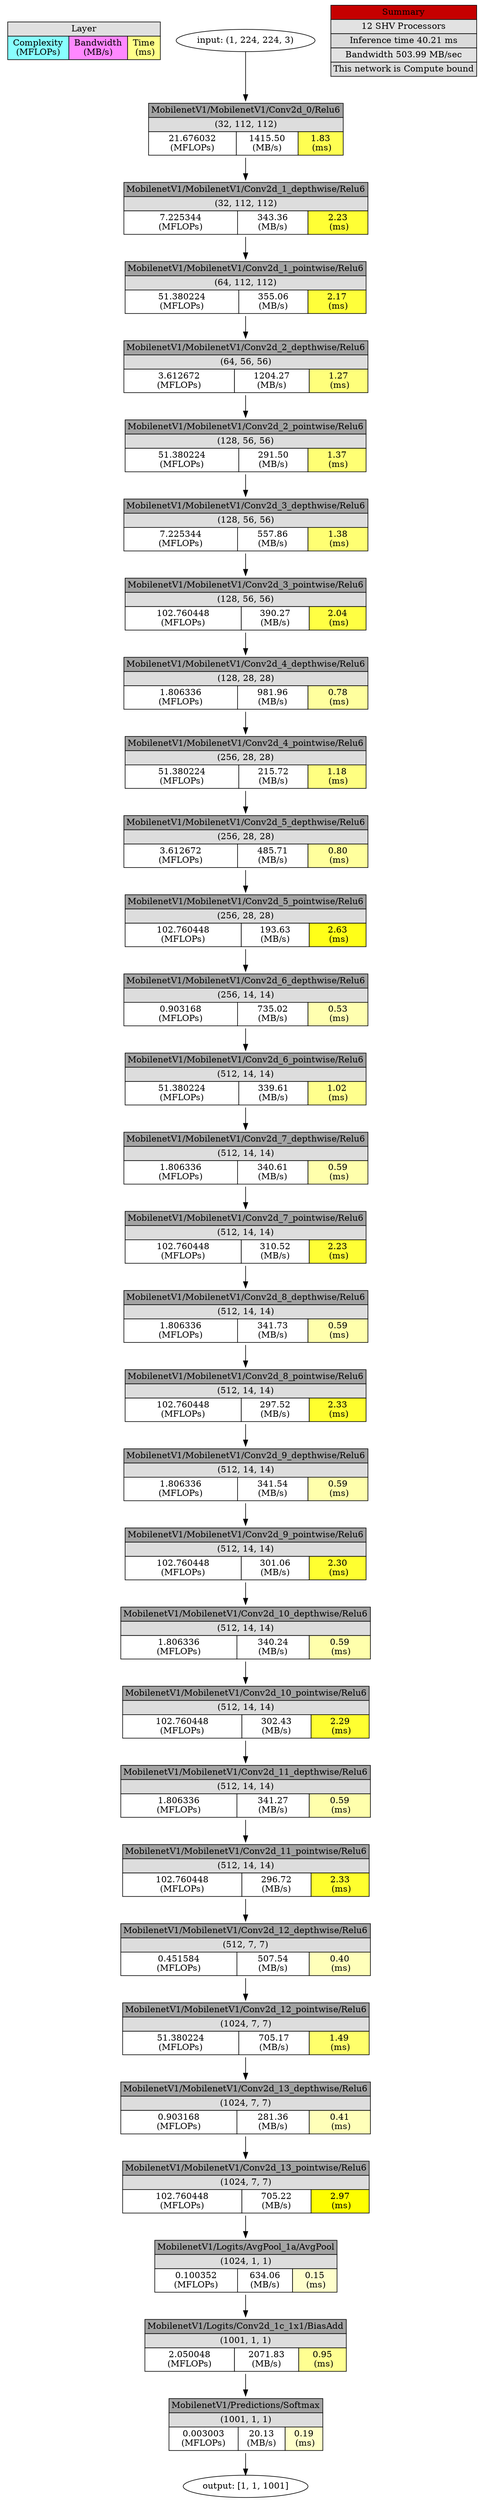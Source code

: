 digraph output {
	Legend [label=<<TABLE BORDER="0" CELLBORDER="1" CELLSPACING="0" CELLPADDING="3">
<TR><TD  BGCOLOR = "#E0E0E0" COLSPAN="3">Layer</TD></TR>
<TR><TD BGCOLOR = "#88FFFF"> Complexity <br/> (MFLOPs) </TD>
<TD BGCOLOR = "#FF88FF"> Bandwidth <br/> (MB/s) </TD>
<TD BGCOLOR = "#FFFF88"> Time <br/> (ms)</TD></TR>
</TABLE>>
 shape=plaintext]
	Input [label="input: (1, 224, 224, 3)"]
	"MobilenetV1/MobilenetV1/Conv2d_0/Relu6" [label=<
<TABLE BORDER="0" CELLBORDER="1" CELLSPACING="0" CELLPADDING="3">
<TR>
    <TD  BGCOLOR = "#A3A3A3" COLSPAN="3">MobilenetV1/MobilenetV1/Conv2d_0/Relu6</TD>
</TR>
<TR>
    <TD  BGCOLOR = "#DDDDDD" COLSPAN="3">(32, 112, 112)</TD>
</TR>
<TR>
    <TD BGCOLOR = "#FFFFFF"> 21.676032 <br/> (MFLOPs) </TD>
    <TD BGCOLOR = "#FFFFFF"> 1415.50 <br/> (MB/s) </TD>
    <TD BGCOLOR = "#FFFF52"> 1.83 <br/> (ms)</TD>
</TR>
</TABLE>>
 shape=plaintext]
	Input -> "MobilenetV1/MobilenetV1/Conv2d_0/Relu6"
	"MobilenetV1/MobilenetV1/Conv2d_1_depthwise/Relu6" [label=<
<TABLE BORDER="0" CELLBORDER="1" CELLSPACING="0" CELLPADDING="3">
<TR>
    <TD  BGCOLOR = "#A3A3A3" COLSPAN="3">MobilenetV1/MobilenetV1/Conv2d_1_depthwise/Relu6</TD>
</TR>
<TR>
    <TD  BGCOLOR = "#DDDDDD" COLSPAN="3">(32, 112, 112)</TD>
</TR>
<TR>
    <TD BGCOLOR = "#FFFFFF"> 7.225344 <br/> (MFLOPs) </TD>
    <TD BGCOLOR = "#FFFFFF"> 343.36 <br/> (MB/s) </TD>
    <TD BGCOLOR = "#FFFF35"> 2.23 <br/> (ms)</TD>
</TR>
</TABLE>>
 shape=plaintext]
	"MobilenetV1/MobilenetV1/Conv2d_0/Relu6" -> "MobilenetV1/MobilenetV1/Conv2d_1_depthwise/Relu6"
	"MobilenetV1/MobilenetV1/Conv2d_1_pointwise/Relu6" [label=<
<TABLE BORDER="0" CELLBORDER="1" CELLSPACING="0" CELLPADDING="3">
<TR>
    <TD  BGCOLOR = "#A3A3A3" COLSPAN="3">MobilenetV1/MobilenetV1/Conv2d_1_pointwise/Relu6</TD>
</TR>
<TR>
    <TD  BGCOLOR = "#DDDDDD" COLSPAN="3">(64, 112, 112)</TD>
</TR>
<TR>
    <TD BGCOLOR = "#FFFFFF"> 51.380224 <br/> (MFLOPs) </TD>
    <TD BGCOLOR = "#FFFFFF"> 355.06 <br/> (MB/s) </TD>
    <TD BGCOLOR = "#FFFF3A"> 2.17 <br/> (ms)</TD>
</TR>
</TABLE>>
 shape=plaintext]
	"MobilenetV1/MobilenetV1/Conv2d_1_depthwise/Relu6" -> "MobilenetV1/MobilenetV1/Conv2d_1_pointwise/Relu6"
	"MobilenetV1/MobilenetV1/Conv2d_2_depthwise/Relu6" [label=<
<TABLE BORDER="0" CELLBORDER="1" CELLSPACING="0" CELLPADDING="3">
<TR>
    <TD  BGCOLOR = "#A3A3A3" COLSPAN="3">MobilenetV1/MobilenetV1/Conv2d_2_depthwise/Relu6</TD>
</TR>
<TR>
    <TD  BGCOLOR = "#DDDDDD" COLSPAN="3">(64, 56, 56)</TD>
</TR>
<TR>
    <TD BGCOLOR = "#FFFFFF"> 3.612672 <br/> (MFLOPs) </TD>
    <TD BGCOLOR = "#FFFFFF"> 1204.27 <br/> (MB/s) </TD>
    <TD BGCOLOR = "#FFFF7B"> 1.27 <br/> (ms)</TD>
</TR>
</TABLE>>
 shape=plaintext]
	"MobilenetV1/MobilenetV1/Conv2d_1_pointwise/Relu6" -> "MobilenetV1/MobilenetV1/Conv2d_2_depthwise/Relu6"
	"MobilenetV1/MobilenetV1/Conv2d_2_pointwise/Relu6" [label=<
<TABLE BORDER="0" CELLBORDER="1" CELLSPACING="0" CELLPADDING="3">
<TR>
    <TD  BGCOLOR = "#A3A3A3" COLSPAN="3">MobilenetV1/MobilenetV1/Conv2d_2_pointwise/Relu6</TD>
</TR>
<TR>
    <TD  BGCOLOR = "#DDDDDD" COLSPAN="3">(128, 56, 56)</TD>
</TR>
<TR>
    <TD BGCOLOR = "#FFFFFF"> 51.380224 <br/> (MFLOPs) </TD>
    <TD BGCOLOR = "#FFFFFF"> 291.50 <br/> (MB/s) </TD>
    <TD BGCOLOR = "#FFFF74"> 1.37 <br/> (ms)</TD>
</TR>
</TABLE>>
 shape=plaintext]
	"MobilenetV1/MobilenetV1/Conv2d_2_depthwise/Relu6" -> "MobilenetV1/MobilenetV1/Conv2d_2_pointwise/Relu6"
	"MobilenetV1/MobilenetV1/Conv2d_3_depthwise/Relu6" [label=<
<TABLE BORDER="0" CELLBORDER="1" CELLSPACING="0" CELLPADDING="3">
<TR>
    <TD  BGCOLOR = "#A3A3A3" COLSPAN="3">MobilenetV1/MobilenetV1/Conv2d_3_depthwise/Relu6</TD>
</TR>
<TR>
    <TD  BGCOLOR = "#DDDDDD" COLSPAN="3">(128, 56, 56)</TD>
</TR>
<TR>
    <TD BGCOLOR = "#FFFFFF"> 7.225344 <br/> (MFLOPs) </TD>
    <TD BGCOLOR = "#FFFFFF"> 557.86 <br/> (MB/s) </TD>
    <TD BGCOLOR = "#FFFF73"> 1.38 <br/> (ms)</TD>
</TR>
</TABLE>>
 shape=plaintext]
	"MobilenetV1/MobilenetV1/Conv2d_2_pointwise/Relu6" -> "MobilenetV1/MobilenetV1/Conv2d_3_depthwise/Relu6"
	"MobilenetV1/MobilenetV1/Conv2d_3_pointwise/Relu6" [label=<
<TABLE BORDER="0" CELLBORDER="1" CELLSPACING="0" CELLPADDING="3">
<TR>
    <TD  BGCOLOR = "#A3A3A3" COLSPAN="3">MobilenetV1/MobilenetV1/Conv2d_3_pointwise/Relu6</TD>
</TR>
<TR>
    <TD  BGCOLOR = "#DDDDDD" COLSPAN="3">(128, 56, 56)</TD>
</TR>
<TR>
    <TD BGCOLOR = "#FFFFFF"> 102.760448 <br/> (MFLOPs) </TD>
    <TD BGCOLOR = "#FFFFFF"> 390.27 <br/> (MB/s) </TD>
    <TD BGCOLOR = "#FFFF43"> 2.04 <br/> (ms)</TD>
</TR>
</TABLE>>
 shape=plaintext]
	"MobilenetV1/MobilenetV1/Conv2d_3_depthwise/Relu6" -> "MobilenetV1/MobilenetV1/Conv2d_3_pointwise/Relu6"
	"MobilenetV1/MobilenetV1/Conv2d_4_depthwise/Relu6" [label=<
<TABLE BORDER="0" CELLBORDER="1" CELLSPACING="0" CELLPADDING="3">
<TR>
    <TD  BGCOLOR = "#A3A3A3" COLSPAN="3">MobilenetV1/MobilenetV1/Conv2d_4_depthwise/Relu6</TD>
</TR>
<TR>
    <TD  BGCOLOR = "#DDDDDD" COLSPAN="3">(128, 28, 28)</TD>
</TR>
<TR>
    <TD BGCOLOR = "#FFFFFF"> 1.806336 <br/> (MFLOPs) </TD>
    <TD BGCOLOR = "#FFFFFF"> 981.96 <br/> (MB/s) </TD>
    <TD BGCOLOR = "#FFFF9E"> 0.78 <br/> (ms)</TD>
</TR>
</TABLE>>
 shape=plaintext]
	"MobilenetV1/MobilenetV1/Conv2d_3_pointwise/Relu6" -> "MobilenetV1/MobilenetV1/Conv2d_4_depthwise/Relu6"
	"MobilenetV1/MobilenetV1/Conv2d_4_pointwise/Relu6" [label=<
<TABLE BORDER="0" CELLBORDER="1" CELLSPACING="0" CELLPADDING="3">
<TR>
    <TD  BGCOLOR = "#A3A3A3" COLSPAN="3">MobilenetV1/MobilenetV1/Conv2d_4_pointwise/Relu6</TD>
</TR>
<TR>
    <TD  BGCOLOR = "#DDDDDD" COLSPAN="3">(256, 28, 28)</TD>
</TR>
<TR>
    <TD BGCOLOR = "#FFFFFF"> 51.380224 <br/> (MFLOPs) </TD>
    <TD BGCOLOR = "#FFFFFF"> 215.72 <br/> (MB/s) </TD>
    <TD BGCOLOR = "#FFFF81"> 1.18 <br/> (ms)</TD>
</TR>
</TABLE>>
 shape=plaintext]
	"MobilenetV1/MobilenetV1/Conv2d_4_depthwise/Relu6" -> "MobilenetV1/MobilenetV1/Conv2d_4_pointwise/Relu6"
	"MobilenetV1/MobilenetV1/Conv2d_5_depthwise/Relu6" [label=<
<TABLE BORDER="0" CELLBORDER="1" CELLSPACING="0" CELLPADDING="3">
<TR>
    <TD  BGCOLOR = "#A3A3A3" COLSPAN="3">MobilenetV1/MobilenetV1/Conv2d_5_depthwise/Relu6</TD>
</TR>
<TR>
    <TD  BGCOLOR = "#DDDDDD" COLSPAN="3">(256, 28, 28)</TD>
</TR>
<TR>
    <TD BGCOLOR = "#FFFFFF"> 3.612672 <br/> (MFLOPs) </TD>
    <TD BGCOLOR = "#FFFFFF"> 485.71 <br/> (MB/s) </TD>
    <TD BGCOLOR = "#FFFF9D"> 0.80 <br/> (ms)</TD>
</TR>
</TABLE>>
 shape=plaintext]
	"MobilenetV1/MobilenetV1/Conv2d_4_pointwise/Relu6" -> "MobilenetV1/MobilenetV1/Conv2d_5_depthwise/Relu6"
	"MobilenetV1/MobilenetV1/Conv2d_5_pointwise/Relu6" [label=<
<TABLE BORDER="0" CELLBORDER="1" CELLSPACING="0" CELLPADDING="3">
<TR>
    <TD  BGCOLOR = "#A3A3A3" COLSPAN="3">MobilenetV1/MobilenetV1/Conv2d_5_pointwise/Relu6</TD>
</TR>
<TR>
    <TD  BGCOLOR = "#DDDDDD" COLSPAN="3">(256, 28, 28)</TD>
</TR>
<TR>
    <TD BGCOLOR = "#FFFFFF"> 102.760448 <br/> (MFLOPs) </TD>
    <TD BGCOLOR = "#FFFFFF"> 193.63 <br/> (MB/s) </TD>
    <TD BGCOLOR = "#FFFF18"> 2.63 <br/> (ms)</TD>
</TR>
</TABLE>>
 shape=plaintext]
	"MobilenetV1/MobilenetV1/Conv2d_5_depthwise/Relu6" -> "MobilenetV1/MobilenetV1/Conv2d_5_pointwise/Relu6"
	"MobilenetV1/MobilenetV1/Conv2d_6_depthwise/Relu6" [label=<
<TABLE BORDER="0" CELLBORDER="1" CELLSPACING="0" CELLPADDING="3">
<TR>
    <TD  BGCOLOR = "#A3A3A3" COLSPAN="3">MobilenetV1/MobilenetV1/Conv2d_6_depthwise/Relu6</TD>
</TR>
<TR>
    <TD  BGCOLOR = "#DDDDDD" COLSPAN="3">(256, 14, 14)</TD>
</TR>
<TR>
    <TD BGCOLOR = "#FFFFFF"> 0.903168 <br/> (MFLOPs) </TD>
    <TD BGCOLOR = "#FFFFFF"> 735.02 <br/> (MB/s) </TD>
    <TD BGCOLOR = "#FFFFB0"> 0.53 <br/> (ms)</TD>
</TR>
</TABLE>>
 shape=plaintext]
	"MobilenetV1/MobilenetV1/Conv2d_5_pointwise/Relu6" -> "MobilenetV1/MobilenetV1/Conv2d_6_depthwise/Relu6"
	"MobilenetV1/MobilenetV1/Conv2d_6_pointwise/Relu6" [label=<
<TABLE BORDER="0" CELLBORDER="1" CELLSPACING="0" CELLPADDING="3">
<TR>
    <TD  BGCOLOR = "#A3A3A3" COLSPAN="3">MobilenetV1/MobilenetV1/Conv2d_6_pointwise/Relu6</TD>
</TR>
<TR>
    <TD  BGCOLOR = "#DDDDDD" COLSPAN="3">(512, 14, 14)</TD>
</TR>
<TR>
    <TD BGCOLOR = "#FFFFFF"> 51.380224 <br/> (MFLOPs) </TD>
    <TD BGCOLOR = "#FFFFFF"> 339.61 <br/> (MB/s) </TD>
    <TD BGCOLOR = "#FFFF8D"> 1.02 <br/> (ms)</TD>
</TR>
</TABLE>>
 shape=plaintext]
	"MobilenetV1/MobilenetV1/Conv2d_6_depthwise/Relu6" -> "MobilenetV1/MobilenetV1/Conv2d_6_pointwise/Relu6"
	"MobilenetV1/MobilenetV1/Conv2d_7_depthwise/Relu6" [label=<
<TABLE BORDER="0" CELLBORDER="1" CELLSPACING="0" CELLPADDING="3">
<TR>
    <TD  BGCOLOR = "#A3A3A3" COLSPAN="3">MobilenetV1/MobilenetV1/Conv2d_7_depthwise/Relu6</TD>
</TR>
<TR>
    <TD  BGCOLOR = "#DDDDDD" COLSPAN="3">(512, 14, 14)</TD>
</TR>
<TR>
    <TD BGCOLOR = "#FFFFFF"> 1.806336 <br/> (MFLOPs) </TD>
    <TD BGCOLOR = "#FFFFFF"> 340.61 <br/> (MB/s) </TD>
    <TD BGCOLOR = "#FFFFAC"> 0.59 <br/> (ms)</TD>
</TR>
</TABLE>>
 shape=plaintext]
	"MobilenetV1/MobilenetV1/Conv2d_6_pointwise/Relu6" -> "MobilenetV1/MobilenetV1/Conv2d_7_depthwise/Relu6"
	"MobilenetV1/MobilenetV1/Conv2d_7_pointwise/Relu6" [label=<
<TABLE BORDER="0" CELLBORDER="1" CELLSPACING="0" CELLPADDING="3">
<TR>
    <TD  BGCOLOR = "#A3A3A3" COLSPAN="3">MobilenetV1/MobilenetV1/Conv2d_7_pointwise/Relu6</TD>
</TR>
<TR>
    <TD  BGCOLOR = "#DDDDDD" COLSPAN="3">(512, 14, 14)</TD>
</TR>
<TR>
    <TD BGCOLOR = "#FFFFFF"> 102.760448 <br/> (MFLOPs) </TD>
    <TD BGCOLOR = "#FFFFFF"> 310.52 <br/> (MB/s) </TD>
    <TD BGCOLOR = "#FFFF35"> 2.23 <br/> (ms)</TD>
</TR>
</TABLE>>
 shape=plaintext]
	"MobilenetV1/MobilenetV1/Conv2d_7_depthwise/Relu6" -> "MobilenetV1/MobilenetV1/Conv2d_7_pointwise/Relu6"
	"MobilenetV1/MobilenetV1/Conv2d_8_depthwise/Relu6" [label=<
<TABLE BORDER="0" CELLBORDER="1" CELLSPACING="0" CELLPADDING="3">
<TR>
    <TD  BGCOLOR = "#A3A3A3" COLSPAN="3">MobilenetV1/MobilenetV1/Conv2d_8_depthwise/Relu6</TD>
</TR>
<TR>
    <TD  BGCOLOR = "#DDDDDD" COLSPAN="3">(512, 14, 14)</TD>
</TR>
<TR>
    <TD BGCOLOR = "#FFFFFF"> 1.806336 <br/> (MFLOPs) </TD>
    <TD BGCOLOR = "#FFFFFF"> 341.73 <br/> (MB/s) </TD>
    <TD BGCOLOR = "#FFFFAC"> 0.59 <br/> (ms)</TD>
</TR>
</TABLE>>
 shape=plaintext]
	"MobilenetV1/MobilenetV1/Conv2d_7_pointwise/Relu6" -> "MobilenetV1/MobilenetV1/Conv2d_8_depthwise/Relu6"
	"MobilenetV1/MobilenetV1/Conv2d_8_pointwise/Relu6" [label=<
<TABLE BORDER="0" CELLBORDER="1" CELLSPACING="0" CELLPADDING="3">
<TR>
    <TD  BGCOLOR = "#A3A3A3" COLSPAN="3">MobilenetV1/MobilenetV1/Conv2d_8_pointwise/Relu6</TD>
</TR>
<TR>
    <TD  BGCOLOR = "#DDDDDD" COLSPAN="3">(512, 14, 14)</TD>
</TR>
<TR>
    <TD BGCOLOR = "#FFFFFF"> 102.760448 <br/> (MFLOPs) </TD>
    <TD BGCOLOR = "#FFFFFF"> 297.52 <br/> (MB/s) </TD>
    <TD BGCOLOR = "#FFFF2E"> 2.33 <br/> (ms)</TD>
</TR>
</TABLE>>
 shape=plaintext]
	"MobilenetV1/MobilenetV1/Conv2d_8_depthwise/Relu6" -> "MobilenetV1/MobilenetV1/Conv2d_8_pointwise/Relu6"
	"MobilenetV1/MobilenetV1/Conv2d_9_depthwise/Relu6" [label=<
<TABLE BORDER="0" CELLBORDER="1" CELLSPACING="0" CELLPADDING="3">
<TR>
    <TD  BGCOLOR = "#A3A3A3" COLSPAN="3">MobilenetV1/MobilenetV1/Conv2d_9_depthwise/Relu6</TD>
</TR>
<TR>
    <TD  BGCOLOR = "#DDDDDD" COLSPAN="3">(512, 14, 14)</TD>
</TR>
<TR>
    <TD BGCOLOR = "#FFFFFF"> 1.806336 <br/> (MFLOPs) </TD>
    <TD BGCOLOR = "#FFFFFF"> 341.54 <br/> (MB/s) </TD>
    <TD BGCOLOR = "#FFFFAC"> 0.59 <br/> (ms)</TD>
</TR>
</TABLE>>
 shape=plaintext]
	"MobilenetV1/MobilenetV1/Conv2d_8_pointwise/Relu6" -> "MobilenetV1/MobilenetV1/Conv2d_9_depthwise/Relu6"
	"MobilenetV1/MobilenetV1/Conv2d_9_pointwise/Relu6" [label=<
<TABLE BORDER="0" CELLBORDER="1" CELLSPACING="0" CELLPADDING="3">
<TR>
    <TD  BGCOLOR = "#A3A3A3" COLSPAN="3">MobilenetV1/MobilenetV1/Conv2d_9_pointwise/Relu6</TD>
</TR>
<TR>
    <TD  BGCOLOR = "#DDDDDD" COLSPAN="3">(512, 14, 14)</TD>
</TR>
<TR>
    <TD BGCOLOR = "#FFFFFF"> 102.760448 <br/> (MFLOPs) </TD>
    <TD BGCOLOR = "#FFFFFF"> 301.06 <br/> (MB/s) </TD>
    <TD BGCOLOR = "#FFFF30"> 2.30 <br/> (ms)</TD>
</TR>
</TABLE>>
 shape=plaintext]
	"MobilenetV1/MobilenetV1/Conv2d_9_depthwise/Relu6" -> "MobilenetV1/MobilenetV1/Conv2d_9_pointwise/Relu6"
	"MobilenetV1/MobilenetV1/Conv2d_10_depthwise/Relu6" [label=<
<TABLE BORDER="0" CELLBORDER="1" CELLSPACING="0" CELLPADDING="3">
<TR>
    <TD  BGCOLOR = "#A3A3A3" COLSPAN="3">MobilenetV1/MobilenetV1/Conv2d_10_depthwise/Relu6</TD>
</TR>
<TR>
    <TD  BGCOLOR = "#DDDDDD" COLSPAN="3">(512, 14, 14)</TD>
</TR>
<TR>
    <TD BGCOLOR = "#FFFFFF"> 1.806336 <br/> (MFLOPs) </TD>
    <TD BGCOLOR = "#FFFFFF"> 340.24 <br/> (MB/s) </TD>
    <TD BGCOLOR = "#FFFFAC"> 0.59 <br/> (ms)</TD>
</TR>
</TABLE>>
 shape=plaintext]
	"MobilenetV1/MobilenetV1/Conv2d_9_pointwise/Relu6" -> "MobilenetV1/MobilenetV1/Conv2d_10_depthwise/Relu6"
	"MobilenetV1/MobilenetV1/Conv2d_10_pointwise/Relu6" [label=<
<TABLE BORDER="0" CELLBORDER="1" CELLSPACING="0" CELLPADDING="3">
<TR>
    <TD  BGCOLOR = "#A3A3A3" COLSPAN="3">MobilenetV1/MobilenetV1/Conv2d_10_pointwise/Relu6</TD>
</TR>
<TR>
    <TD  BGCOLOR = "#DDDDDD" COLSPAN="3">(512, 14, 14)</TD>
</TR>
<TR>
    <TD BGCOLOR = "#FFFFFF"> 102.760448 <br/> (MFLOPs) </TD>
    <TD BGCOLOR = "#FFFFFF"> 302.43 <br/> (MB/s) </TD>
    <TD BGCOLOR = "#FFFF31"> 2.29 <br/> (ms)</TD>
</TR>
</TABLE>>
 shape=plaintext]
	"MobilenetV1/MobilenetV1/Conv2d_10_depthwise/Relu6" -> "MobilenetV1/MobilenetV1/Conv2d_10_pointwise/Relu6"
	"MobilenetV1/MobilenetV1/Conv2d_11_depthwise/Relu6" [label=<
<TABLE BORDER="0" CELLBORDER="1" CELLSPACING="0" CELLPADDING="3">
<TR>
    <TD  BGCOLOR = "#A3A3A3" COLSPAN="3">MobilenetV1/MobilenetV1/Conv2d_11_depthwise/Relu6</TD>
</TR>
<TR>
    <TD  BGCOLOR = "#DDDDDD" COLSPAN="3">(512, 14, 14)</TD>
</TR>
<TR>
    <TD BGCOLOR = "#FFFFFF"> 1.806336 <br/> (MFLOPs) </TD>
    <TD BGCOLOR = "#FFFFFF"> 341.27 <br/> (MB/s) </TD>
    <TD BGCOLOR = "#FFFFAC"> 0.59 <br/> (ms)</TD>
</TR>
</TABLE>>
 shape=plaintext]
	"MobilenetV1/MobilenetV1/Conv2d_10_pointwise/Relu6" -> "MobilenetV1/MobilenetV1/Conv2d_11_depthwise/Relu6"
	"MobilenetV1/MobilenetV1/Conv2d_11_pointwise/Relu6" [label=<
<TABLE BORDER="0" CELLBORDER="1" CELLSPACING="0" CELLPADDING="3">
<TR>
    <TD  BGCOLOR = "#A3A3A3" COLSPAN="3">MobilenetV1/MobilenetV1/Conv2d_11_pointwise/Relu6</TD>
</TR>
<TR>
    <TD  BGCOLOR = "#DDDDDD" COLSPAN="3">(512, 14, 14)</TD>
</TR>
<TR>
    <TD BGCOLOR = "#FFFFFF"> 102.760448 <br/> (MFLOPs) </TD>
    <TD BGCOLOR = "#FFFFFF"> 296.72 <br/> (MB/s) </TD>
    <TD BGCOLOR = "#FFFF2E"> 2.33 <br/> (ms)</TD>
</TR>
</TABLE>>
 shape=plaintext]
	"MobilenetV1/MobilenetV1/Conv2d_11_depthwise/Relu6" -> "MobilenetV1/MobilenetV1/Conv2d_11_pointwise/Relu6"
	"MobilenetV1/MobilenetV1/Conv2d_12_depthwise/Relu6" [label=<
<TABLE BORDER="0" CELLBORDER="1" CELLSPACING="0" CELLPADDING="3">
<TR>
    <TD  BGCOLOR = "#A3A3A3" COLSPAN="3">MobilenetV1/MobilenetV1/Conv2d_12_depthwise/Relu6</TD>
</TR>
<TR>
    <TD  BGCOLOR = "#DDDDDD" COLSPAN="3">(512, 7, 7)</TD>
</TR>
<TR>
    <TD BGCOLOR = "#FFFFFF"> 0.451584 <br/> (MFLOPs) </TD>
    <TD BGCOLOR = "#FFFFFF"> 507.54 <br/> (MB/s) </TD>
    <TD BGCOLOR = "#FFFFBA"> 0.40 <br/> (ms)</TD>
</TR>
</TABLE>>
 shape=plaintext]
	"MobilenetV1/MobilenetV1/Conv2d_11_pointwise/Relu6" -> "MobilenetV1/MobilenetV1/Conv2d_12_depthwise/Relu6"
	"MobilenetV1/MobilenetV1/Conv2d_12_pointwise/Relu6" [label=<
<TABLE BORDER="0" CELLBORDER="1" CELLSPACING="0" CELLPADDING="3">
<TR>
    <TD  BGCOLOR = "#A3A3A3" COLSPAN="3">MobilenetV1/MobilenetV1/Conv2d_12_pointwise/Relu6</TD>
</TR>
<TR>
    <TD  BGCOLOR = "#DDDDDD" COLSPAN="3">(1024, 7, 7)</TD>
</TR>
<TR>
    <TD BGCOLOR = "#FFFFFF"> 51.380224 <br/> (MFLOPs) </TD>
    <TD BGCOLOR = "#FFFFFF"> 705.17 <br/> (MB/s) </TD>
    <TD BGCOLOR = "#FFFF6B"> 1.49 <br/> (ms)</TD>
</TR>
</TABLE>>
 shape=plaintext]
	"MobilenetV1/MobilenetV1/Conv2d_12_depthwise/Relu6" -> "MobilenetV1/MobilenetV1/Conv2d_12_pointwise/Relu6"
	"MobilenetV1/MobilenetV1/Conv2d_13_depthwise/Relu6" [label=<
<TABLE BORDER="0" CELLBORDER="1" CELLSPACING="0" CELLPADDING="3">
<TR>
    <TD  BGCOLOR = "#A3A3A3" COLSPAN="3">MobilenetV1/MobilenetV1/Conv2d_13_depthwise/Relu6</TD>
</TR>
<TR>
    <TD  BGCOLOR = "#DDDDDD" COLSPAN="3">(1024, 7, 7)</TD>
</TR>
<TR>
    <TD BGCOLOR = "#FFFFFF"> 0.903168 <br/> (MFLOPs) </TD>
    <TD BGCOLOR = "#FFFFFF"> 281.36 <br/> (MB/s) </TD>
    <TD BGCOLOR = "#FFFFB9"> 0.41 <br/> (ms)</TD>
</TR>
</TABLE>>
 shape=plaintext]
	"MobilenetV1/MobilenetV1/Conv2d_12_pointwise/Relu6" -> "MobilenetV1/MobilenetV1/Conv2d_13_depthwise/Relu6"
	"MobilenetV1/MobilenetV1/Conv2d_13_pointwise/Relu6" [label=<
<TABLE BORDER="0" CELLBORDER="1" CELLSPACING="0" CELLPADDING="3">
<TR>
    <TD  BGCOLOR = "#A3A3A3" COLSPAN="3">MobilenetV1/MobilenetV1/Conv2d_13_pointwise/Relu6</TD>
</TR>
<TR>
    <TD  BGCOLOR = "#DDDDDD" COLSPAN="3">(1024, 7, 7)</TD>
</TR>
<TR>
    <TD BGCOLOR = "#FFFFFF"> 102.760448 <br/> (MFLOPs) </TD>
    <TD BGCOLOR = "#FFFFFF"> 705.22 <br/> (MB/s) </TD>
    <TD BGCOLOR = "#FFFF0"> 2.97 <br/> (ms)</TD>
</TR>
</TABLE>>
 shape=plaintext]
	"MobilenetV1/MobilenetV1/Conv2d_13_depthwise/Relu6" -> "MobilenetV1/MobilenetV1/Conv2d_13_pointwise/Relu6"
	"MobilenetV1/Logits/AvgPool_1a/AvgPool" [label=<
<TABLE BORDER="0" CELLBORDER="1" CELLSPACING="0" CELLPADDING="3">
<TR>
    <TD  BGCOLOR = "#A3A3A3" COLSPAN="3">MobilenetV1/Logits/AvgPool_1a/AvgPool</TD>
</TR>
<TR>
    <TD  BGCOLOR = "#DDDDDD" COLSPAN="3">(1024, 1, 1)</TD>
</TR>
<TR>
    <TD BGCOLOR = "#FFFFFF"> 0.100352 <br/> (MFLOPs) </TD>
    <TD BGCOLOR = "#FFFFFF"> 634.06 <br/> (MB/s) </TD>
    <TD BGCOLOR = "#FFFFCC"> 0.15 <br/> (ms)</TD>
</TR>
</TABLE>>
 shape=plaintext]
	"MobilenetV1/MobilenetV1/Conv2d_13_pointwise/Relu6" -> "MobilenetV1/Logits/AvgPool_1a/AvgPool"
	"MobilenetV1/Logits/Conv2d_1c_1x1/BiasAdd" [label=<
<TABLE BORDER="0" CELLBORDER="1" CELLSPACING="0" CELLPADDING="3">
<TR>
    <TD  BGCOLOR = "#A3A3A3" COLSPAN="3">MobilenetV1/Logits/Conv2d_1c_1x1/BiasAdd</TD>
</TR>
<TR>
    <TD  BGCOLOR = "#DDDDDD" COLSPAN="3">(1001, 1, 1)</TD>
</TR>
<TR>
    <TD BGCOLOR = "#FFFFFF"> 2.050048 <br/> (MFLOPs) </TD>
    <TD BGCOLOR = "#FFFFFF"> 2071.83 <br/> (MB/s) </TD>
    <TD BGCOLOR = "#FFFF92"> 0.95 <br/> (ms)</TD>
</TR>
</TABLE>>
 shape=plaintext]
	"MobilenetV1/Logits/AvgPool_1a/AvgPool" -> "MobilenetV1/Logits/Conv2d_1c_1x1/BiasAdd"
	"MobilenetV1/Predictions/Softmax" [label=<
<TABLE BORDER="0" CELLBORDER="1" CELLSPACING="0" CELLPADDING="3">
<TR>
    <TD  BGCOLOR = "#A3A3A3" COLSPAN="3">MobilenetV1/Predictions/Softmax</TD>
</TR>
<TR>
    <TD  BGCOLOR = "#DDDDDD" COLSPAN="3">(1001, 1, 1)</TD>
</TR>
<TR>
    <TD BGCOLOR = "#FFFFFF"> 0.003003 <br/> (MFLOPs) </TD>
    <TD BGCOLOR = "#FFFFFF"> 20.13 <br/> (MB/s) </TD>
    <TD BGCOLOR = "#FFFFC9"> 0.19 <br/> (ms)</TD>
</TR>
</TABLE>>
 shape=plaintext]
	"MobilenetV1/Logits/Conv2d_1c_1x1/BiasAdd" -> "MobilenetV1/Predictions/Softmax"
	Output [label="output: [1, 1, 1001]"]
	"MobilenetV1/Predictions/Softmax" -> Output
	Summary [label=<<TABLE BORDER="0" CELLBORDER="1" CELLSPACING="0" CELLPADDING="3">
<TR><TD  BGCOLOR = "#C60000" COLSPAN="3">Summary</TD></TR>
<TR><TD  BGCOLOR = "#E2E2E2" COLSPAN="3">12 SHV Processors</TD></TR>
<TR><TD  BGCOLOR = "#DADADA" COLSPAN="3">Inference time 40.21 ms</TD></TR>
<TR><TD  BGCOLOR = "#E2E2E2" COLSPAN="3">Bandwidth 503.99 MB/sec</TD></TR>
<TR><TD  BGCOLOR = "#DADADA" COLSPAN="3">This network is Compute bound</TD></TR>
</TABLE>>
 shape=plaintext]
}
